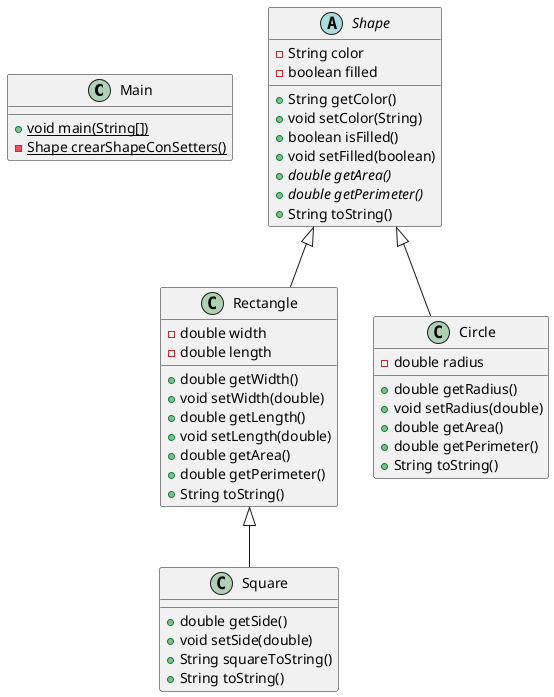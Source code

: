 @startuml
class Main {
+ {static} void main(String[])
- {static} Shape crearShapeConSetters()
}
abstract class Shape {
- String color
- boolean filled
+ String getColor()
+ void setColor(String)
+ boolean isFilled()
+ void setFilled(boolean)
+ {abstract}double getArea()
+ {abstract}double getPerimeter()
+ String toString()
}
class Rectangle {
- double width
- double length
+ double getWidth()
+ void setWidth(double)
+ double getLength()
+ void setLength(double)
+ double getArea()
+ double getPerimeter()
+ String toString()
}
class Circle {
- double radius
+ double getRadius()
+ void setRadius(double)
+ double getArea()
+ double getPerimeter()
+ String toString()
}
class Square {
+ double getSide()
+ void setSide(double)
+ String squareToString()
+ String toString()
}


Shape <|-- Rectangle
Shape <|-- Circle
Rectangle <|-- Square
@enduml